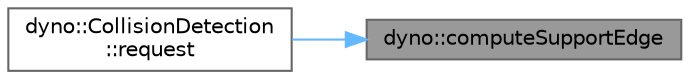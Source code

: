 digraph "dyno::computeSupportEdge"
{
 // LATEX_PDF_SIZE
  bgcolor="transparent";
  edge [fontname=Helvetica,fontsize=10,labelfontname=Helvetica,labelfontsize=10];
  node [fontname=Helvetica,fontsize=10,shape=box,height=0.2,width=0.4];
  rankdir="RL";
  Node1 [id="Node000001",label="dyno::computeSupportEdge",height=0.2,width=0.4,color="gray40", fillcolor="grey60", style="filled", fontcolor="black",tooltip=" "];
  Node1 -> Node2 [id="edge1_Node000001_Node000002",dir="back",color="steelblue1",style="solid",tooltip=" "];
  Node2 [id="Node000002",label="dyno::CollisionDetection\l::request",height=0.2,width=0.4,color="grey40", fillcolor="white", style="filled",URL="$classdyno_1_1_collision_detection.html#a3e06d669be455854051442ce9a83cd0e",tooltip=" "];
}
